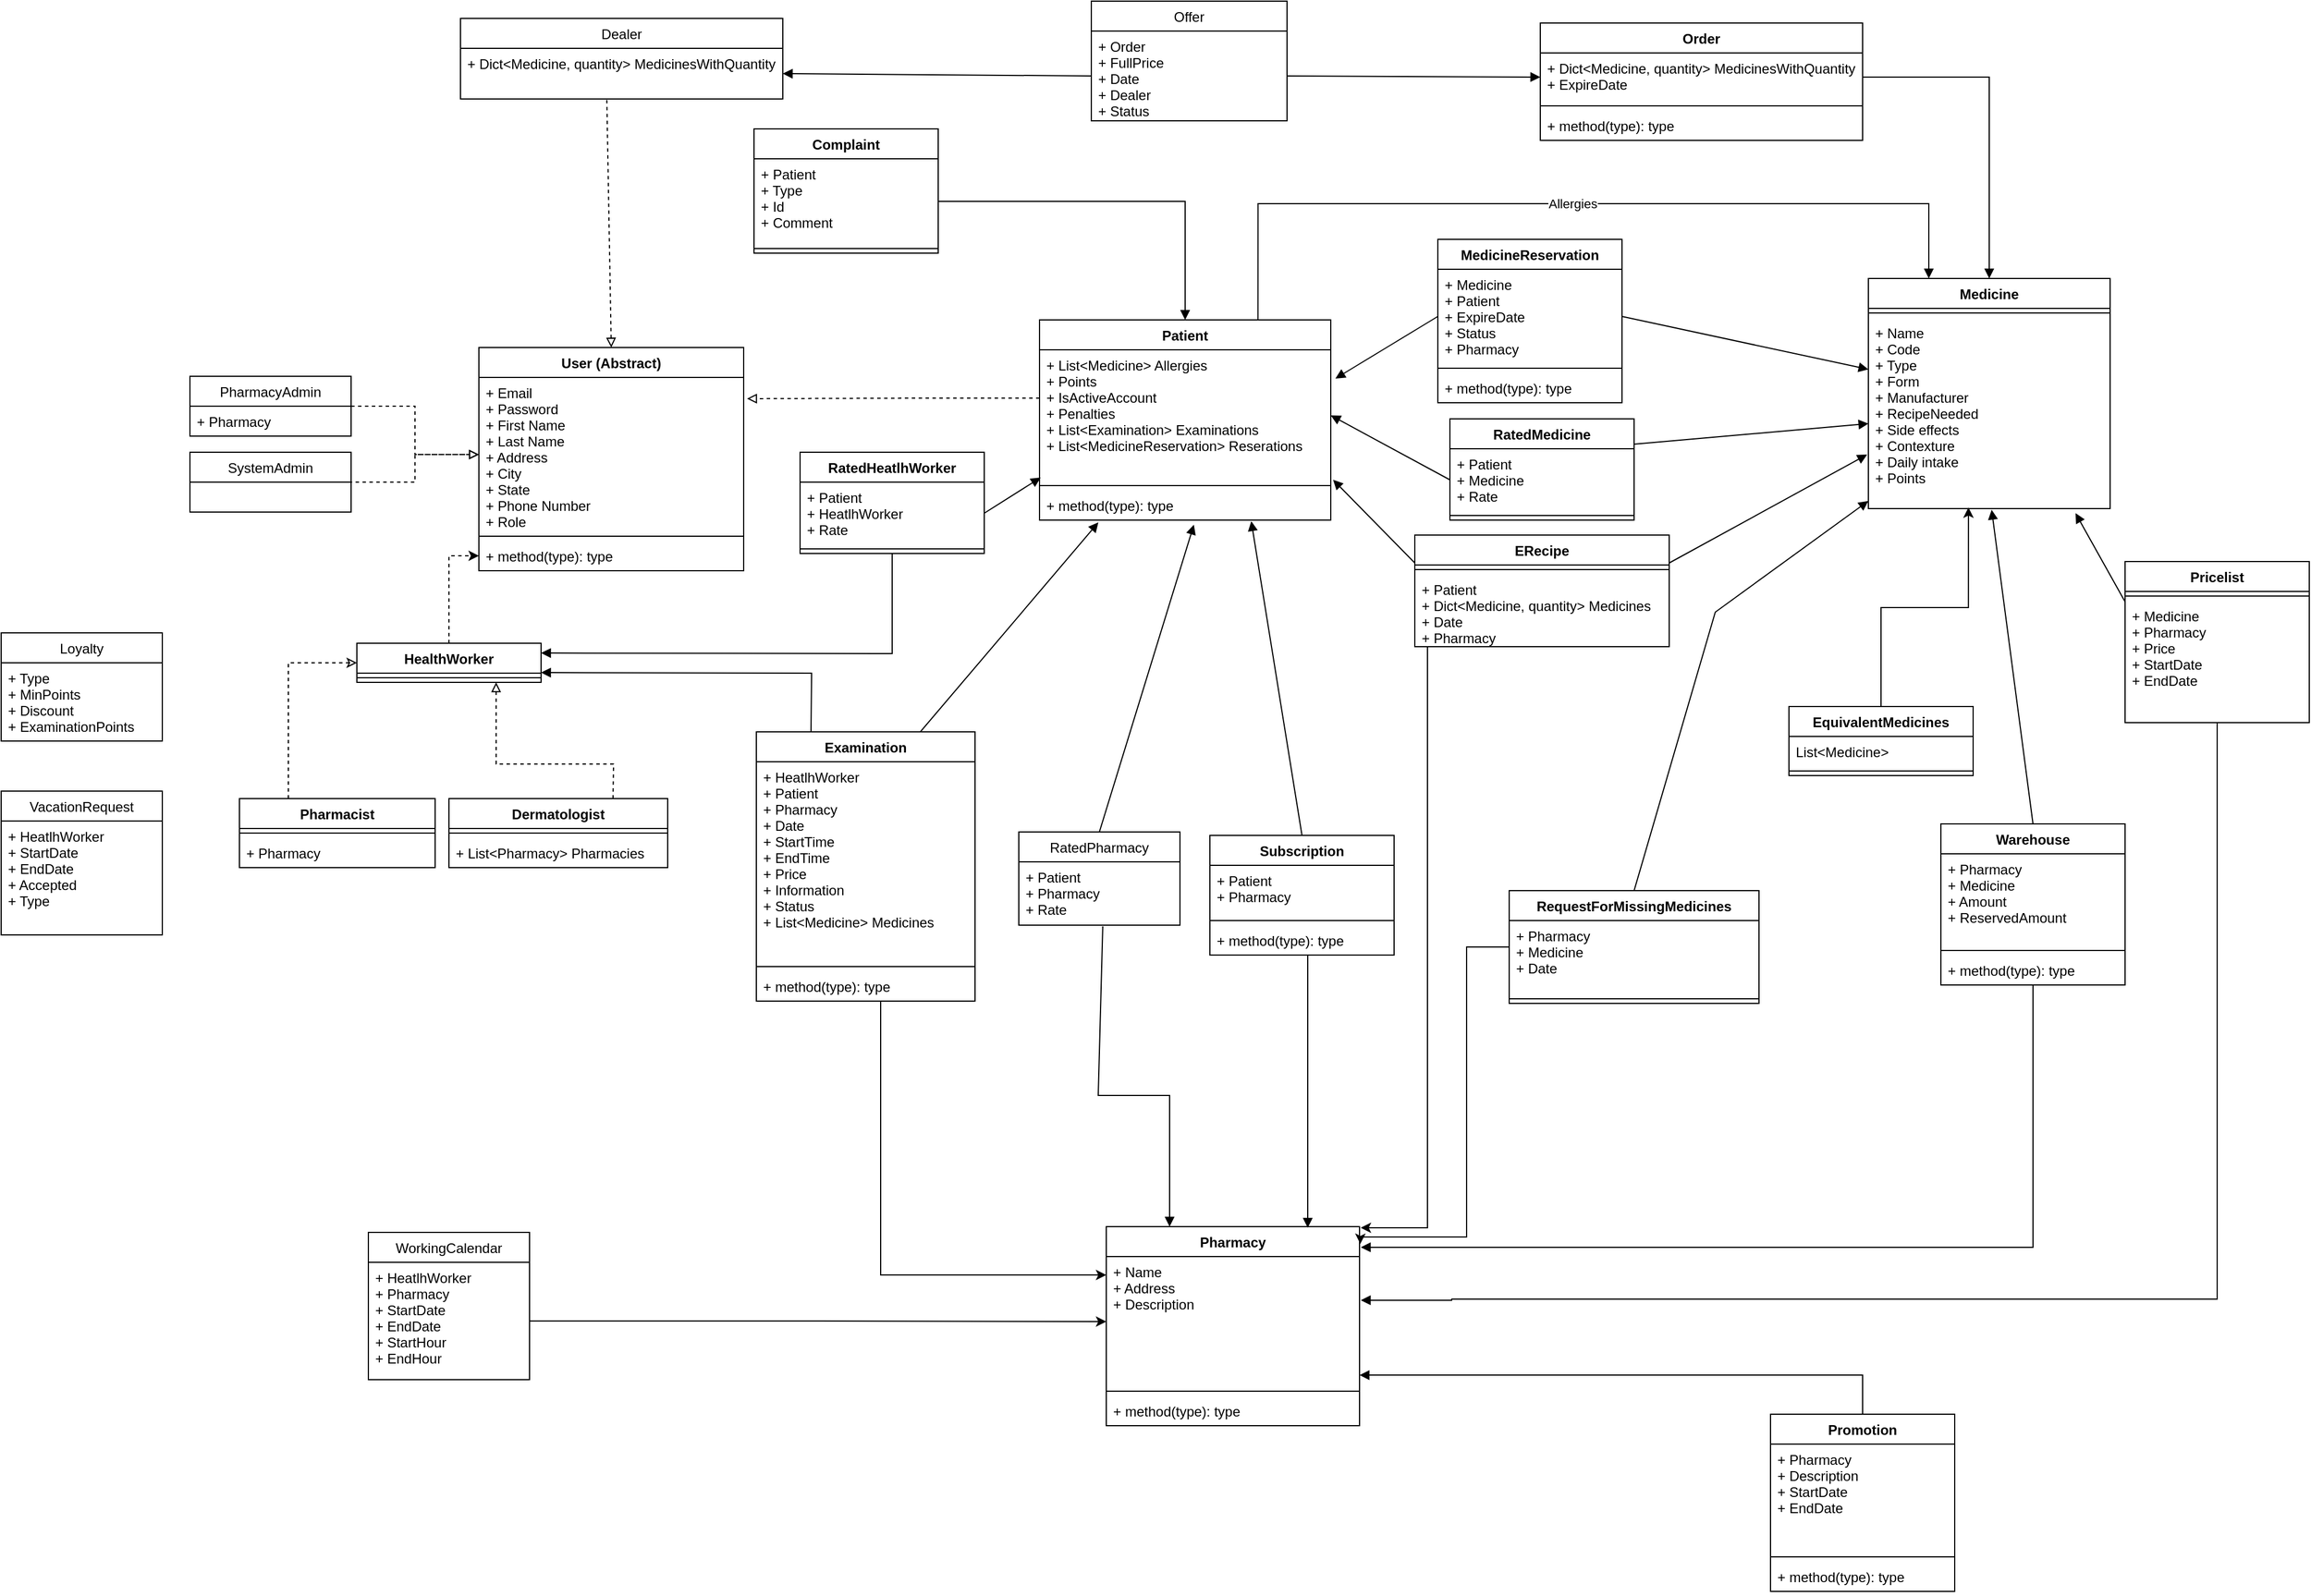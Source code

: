 <mxfile version="14.2.9" type="github">
  <diagram id="256qiCjg2TlJBHhTtkVn" name="Page-1">
    <mxGraphModel dx="1888" dy="580" grid="0" gridSize="10" guides="1" tooltips="1" connect="1" arrows="1" fold="1" page="1" pageScale="1" pageWidth="850" pageHeight="1100" math="0" shadow="0">
      <root>
        <mxCell id="0" />
        <mxCell id="1" parent="0" />
        <mxCell id="HJQ8_1o1QfQpiFoD_9FP-11" style="edgeStyle=none;rounded=0;orthogonalLoop=1;jettySize=auto;html=1;exitX=0.5;exitY=0;exitDx=0;exitDy=0;entryX=0.454;entryY=1;entryDx=0;entryDy=0;entryPerimeter=0;startArrow=block;startFill=0;endArrow=none;endFill=0;dashed=1;" parent="1" source="D6ycMvDS1np2j97w3AtX-1" target="1ZBjC9Iz1RU5-C4Dnf4D-38" edge="1">
          <mxGeometry relative="1" as="geometry" />
        </mxCell>
        <mxCell id="D6ycMvDS1np2j97w3AtX-1" value="User (Abstract)" style="swimlane;fontStyle=1;align=center;verticalAlign=top;childLayout=stackLayout;horizontal=1;startSize=26;horizontalStack=0;resizeParent=1;resizeParentMax=0;resizeLast=0;collapsible=1;marginBottom=0;" parent="1" vertex="1">
          <mxGeometry x="340" y="644" width="230" height="194" as="geometry" />
        </mxCell>
        <mxCell id="D6ycMvDS1np2j97w3AtX-2" value="+ Email&#xa;+ Password&#xa;+ First Name&#xa;+ Last Name&#xa;+ Address&#xa;+ City&#xa;+ State&#xa;+ Phone Number&#xa;+ Role" style="text;strokeColor=none;fillColor=none;align=left;verticalAlign=top;spacingLeft=4;spacingRight=4;overflow=hidden;rotatable=0;points=[[0,0.5],[1,0.5]];portConstraint=eastwest;" parent="D6ycMvDS1np2j97w3AtX-1" vertex="1">
          <mxGeometry y="26" width="230" height="134" as="geometry" />
        </mxCell>
        <mxCell id="D6ycMvDS1np2j97w3AtX-3" value="" style="line;strokeWidth=1;fillColor=none;align=left;verticalAlign=middle;spacingTop=-1;spacingLeft=3;spacingRight=3;rotatable=0;labelPosition=right;points=[];portConstraint=eastwest;" parent="D6ycMvDS1np2j97w3AtX-1" vertex="1">
          <mxGeometry y="160" width="230" height="8" as="geometry" />
        </mxCell>
        <mxCell id="D6ycMvDS1np2j97w3AtX-4" value="+ method(type): type" style="text;strokeColor=none;fillColor=none;align=left;verticalAlign=top;spacingLeft=4;spacingRight=4;overflow=hidden;rotatable=0;points=[[0,0.5],[1,0.5]];portConstraint=eastwest;" parent="D6ycMvDS1np2j97w3AtX-1" vertex="1">
          <mxGeometry y="168" width="230" height="26" as="geometry" />
        </mxCell>
        <mxCell id="HJQ8_1o1QfQpiFoD_9FP-13" style="edgeStyle=none;rounded=0;orthogonalLoop=1;jettySize=auto;html=1;exitX=0.5;exitY=0;exitDx=0;exitDy=0;startArrow=block;startFill=1;endArrow=none;endFill=0;entryX=1;entryY=0.5;entryDx=0;entryDy=0;" parent="1" source="D6ycMvDS1np2j97w3AtX-6" target="1ZBjC9Iz1RU5-C4Dnf4D-33" edge="1">
          <mxGeometry relative="1" as="geometry">
            <Array as="points">
              <mxPoint x="1652" y="409" />
            </Array>
          </mxGeometry>
        </mxCell>
        <mxCell id="D6ycMvDS1np2j97w3AtX-6" value="Medicine" style="swimlane;fontStyle=1;align=center;verticalAlign=top;childLayout=stackLayout;horizontal=1;startSize=26;horizontalStack=0;resizeParent=1;resizeParentMax=0;resizeLast=0;collapsible=1;marginBottom=0;" parent="1" vertex="1">
          <mxGeometry x="1547" y="584" width="210" height="200" as="geometry" />
        </mxCell>
        <mxCell id="D6ycMvDS1np2j97w3AtX-8" value="" style="line;strokeWidth=1;fillColor=none;align=left;verticalAlign=middle;spacingTop=-1;spacingLeft=3;spacingRight=3;rotatable=0;labelPosition=right;points=[];portConstraint=eastwest;" parent="D6ycMvDS1np2j97w3AtX-6" vertex="1">
          <mxGeometry y="26" width="210" height="8" as="geometry" />
        </mxCell>
        <mxCell id="D6ycMvDS1np2j97w3AtX-7" value="+ Name&#xa;+ Code&#xa;+ Type&#xa;+ Form&#xa;+ Manufacturer&#xa;+ RecipeNeeded&#xa;+ Side effects&#xa;+ Contexture&#xa;+ Daily intake&#xa;+ Points" style="text;strokeColor=none;fillColor=none;align=left;verticalAlign=top;spacingLeft=4;spacingRight=4;overflow=hidden;rotatable=0;points=[[0,0.5],[1,0.5]];portConstraint=eastwest;" parent="D6ycMvDS1np2j97w3AtX-6" vertex="1">
          <mxGeometry y="34" width="210" height="166" as="geometry" />
        </mxCell>
        <mxCell id="HJQ8_1o1QfQpiFoD_9FP-19" style="rounded=0;orthogonalLoop=1;jettySize=auto;html=1;exitX=0.25;exitY=0;exitDx=0;exitDy=0;entryX=0.521;entryY=1.018;entryDx=0;entryDy=0;entryPerimeter=0;startArrow=block;startFill=1;endArrow=none;endFill=0;" parent="1" source="D6ycMvDS1np2j97w3AtX-11" target="1ZBjC9Iz1RU5-C4Dnf4D-54" edge="1">
          <mxGeometry relative="1" as="geometry">
            <Array as="points">
              <mxPoint x="940" y="1294" />
              <mxPoint x="878" y="1294" />
            </Array>
            <mxPoint x="878.02" y="1177.016" as="targetPoint" />
          </mxGeometry>
        </mxCell>
        <mxCell id="D6ycMvDS1np2j97w3AtX-11" value="Pharmacy" style="swimlane;fontStyle=1;align=center;verticalAlign=top;childLayout=stackLayout;horizontal=1;startSize=26;horizontalStack=0;resizeParent=1;resizeParentMax=0;resizeLast=0;collapsible=1;marginBottom=0;" parent="1" vertex="1">
          <mxGeometry x="885" y="1408" width="220" height="173" as="geometry" />
        </mxCell>
        <mxCell id="D6ycMvDS1np2j97w3AtX-12" value="+ Name&#xa;+ Address&#xa;+ Description" style="text;strokeColor=none;fillColor=none;align=left;verticalAlign=top;spacingLeft=4;spacingRight=4;overflow=hidden;rotatable=0;points=[[0,0.5],[1,0.5]];portConstraint=eastwest;" parent="D6ycMvDS1np2j97w3AtX-11" vertex="1">
          <mxGeometry y="26" width="220" height="113" as="geometry" />
        </mxCell>
        <mxCell id="D6ycMvDS1np2j97w3AtX-13" value="" style="line;strokeWidth=1;fillColor=none;align=left;verticalAlign=middle;spacingTop=-1;spacingLeft=3;spacingRight=3;rotatable=0;labelPosition=right;points=[];portConstraint=eastwest;" parent="D6ycMvDS1np2j97w3AtX-11" vertex="1">
          <mxGeometry y="139" width="220" height="8" as="geometry" />
        </mxCell>
        <mxCell id="D6ycMvDS1np2j97w3AtX-14" value="+ method(type): type" style="text;strokeColor=none;fillColor=none;align=left;verticalAlign=top;spacingLeft=4;spacingRight=4;overflow=hidden;rotatable=0;points=[[0,0.5],[1,0.5]];portConstraint=eastwest;" parent="D6ycMvDS1np2j97w3AtX-11" vertex="1">
          <mxGeometry y="147" width="220" height="26" as="geometry" />
        </mxCell>
        <mxCell id="HJQ8_1o1QfQpiFoD_9FP-15" style="edgeStyle=none;rounded=0;orthogonalLoop=1;jettySize=auto;html=1;exitX=0.75;exitY=0;exitDx=0;exitDy=0;entryX=0.756;entryY=1;entryDx=0;entryDy=0;startArrow=none;startFill=0;endArrow=block;endFill=0;dashed=1;entryPerimeter=0;" parent="1" source="D6ycMvDS1np2j97w3AtX-16" target="aDKio9FFKHfehf7-CqXb-5" edge="1">
          <mxGeometry relative="1" as="geometry">
            <Array as="points">
              <mxPoint x="457" y="1006" />
              <mxPoint x="355" y="1006" />
            </Array>
          </mxGeometry>
        </mxCell>
        <mxCell id="D6ycMvDS1np2j97w3AtX-16" value="Dermatologist" style="swimlane;fontStyle=1;align=center;verticalAlign=top;childLayout=stackLayout;horizontal=1;startSize=26;horizontalStack=0;resizeParent=1;resizeParentMax=0;resizeLast=0;collapsible=1;marginBottom=0;" parent="1" vertex="1">
          <mxGeometry x="314" y="1036" width="190" height="60" as="geometry" />
        </mxCell>
        <mxCell id="D6ycMvDS1np2j97w3AtX-18" value="" style="line;strokeWidth=1;fillColor=none;align=left;verticalAlign=middle;spacingTop=-1;spacingLeft=3;spacingRight=3;rotatable=0;labelPosition=right;points=[];portConstraint=eastwest;" parent="D6ycMvDS1np2j97w3AtX-16" vertex="1">
          <mxGeometry y="26" width="190" height="8" as="geometry" />
        </mxCell>
        <mxCell id="D6ycMvDS1np2j97w3AtX-19" value="+ List&lt;Pharmacy&gt; Pharmacies" style="text;strokeColor=none;fillColor=none;align=left;verticalAlign=top;spacingLeft=4;spacingRight=4;overflow=hidden;rotatable=0;points=[[0,0.5],[1,0.5]];portConstraint=eastwest;" parent="D6ycMvDS1np2j97w3AtX-16" vertex="1">
          <mxGeometry y="34" width="190" height="26" as="geometry" />
        </mxCell>
        <mxCell id="D6ycMvDS1np2j97w3AtX-45" style="edgeStyle=orthogonalEdgeStyle;rounded=0;orthogonalLoop=1;jettySize=auto;html=1;dashed=1;endArrow=classic;endFill=0;exitX=0.25;exitY=0;exitDx=0;exitDy=0;entryX=0;entryY=0.5;entryDx=0;entryDy=0;" parent="1" source="D6ycMvDS1np2j97w3AtX-22" target="aDKio9FFKHfehf7-CqXb-3" edge="1">
          <mxGeometry relative="1" as="geometry">
            <mxPoint x="550" y="860" as="targetPoint" />
            <Array as="points">
              <mxPoint x="175" y="918" />
            </Array>
          </mxGeometry>
        </mxCell>
        <mxCell id="D6ycMvDS1np2j97w3AtX-22" value="Pharmacist" style="swimlane;fontStyle=1;align=center;verticalAlign=top;childLayout=stackLayout;horizontal=1;startSize=26;horizontalStack=0;resizeParent=1;resizeParentMax=0;resizeLast=0;collapsible=1;marginBottom=0;" parent="1" vertex="1">
          <mxGeometry x="132" y="1036" width="170" height="60" as="geometry" />
        </mxCell>
        <mxCell id="D6ycMvDS1np2j97w3AtX-24" value="" style="line;strokeWidth=1;fillColor=none;align=left;verticalAlign=middle;spacingTop=-1;spacingLeft=3;spacingRight=3;rotatable=0;labelPosition=right;points=[];portConstraint=eastwest;" parent="D6ycMvDS1np2j97w3AtX-22" vertex="1">
          <mxGeometry y="26" width="170" height="8" as="geometry" />
        </mxCell>
        <mxCell id="D6ycMvDS1np2j97w3AtX-25" value="+ Pharmacy" style="text;strokeColor=none;fillColor=none;align=left;verticalAlign=top;spacingLeft=4;spacingRight=4;overflow=hidden;rotatable=0;points=[[0,0.5],[1,0.5]];portConstraint=eastwest;" parent="D6ycMvDS1np2j97w3AtX-22" vertex="1">
          <mxGeometry y="34" width="170" height="26" as="geometry" />
        </mxCell>
        <mxCell id="HJQ8_1o1QfQpiFoD_9FP-18" style="edgeStyle=none;rounded=0;orthogonalLoop=1;jettySize=auto;html=1;exitX=0.25;exitY=0;exitDx=0;exitDy=0;entryX=1;entryY=0.75;entryDx=0;entryDy=0;startArrow=none;startFill=0;endArrow=block;endFill=1;jumpStyle=arc;" parent="1" source="D6ycMvDS1np2j97w3AtX-28" target="aDKio9FFKHfehf7-CqXb-3" edge="1">
          <mxGeometry relative="1" as="geometry">
            <Array as="points">
              <mxPoint x="629" y="927" />
            </Array>
          </mxGeometry>
        </mxCell>
        <mxCell id="HJQ8_1o1QfQpiFoD_9FP-38" style="edgeStyle=none;rounded=0;orthogonalLoop=1;jettySize=auto;html=1;exitX=0.75;exitY=0;exitDx=0;exitDy=0;entryX=0.202;entryY=1.077;entryDx=0;entryDy=0;entryPerimeter=0;startArrow=none;startFill=0;endArrow=block;endFill=1;" parent="1" source="D6ycMvDS1np2j97w3AtX-28" target="D6ycMvDS1np2j97w3AtX-38" edge="1">
          <mxGeometry relative="1" as="geometry" />
        </mxCell>
        <mxCell id="D6ycMvDS1np2j97w3AtX-28" value="Examination" style="swimlane;fontStyle=1;align=center;verticalAlign=top;childLayout=stackLayout;horizontal=1;startSize=26;horizontalStack=0;resizeParent=1;resizeParentMax=0;resizeLast=0;collapsible=1;marginBottom=0;" parent="1" vertex="1">
          <mxGeometry x="581" y="978" width="190" height="234" as="geometry" />
        </mxCell>
        <mxCell id="D6ycMvDS1np2j97w3AtX-29" value="+ HeatlhWorker&#xa;+ Patient&#xa;+ Pharmacy&#xa;+ Date&#xa;+ StartTime&#xa;+ EndTime &#xa;+ Price&#xa;+ Information&#xa;+ Status&#xa;+ List&lt;Medicine&gt; Medicines" style="text;strokeColor=none;fillColor=none;align=left;verticalAlign=top;spacingLeft=4;spacingRight=4;overflow=hidden;rotatable=0;points=[[0,0.5],[1,0.5]];portConstraint=eastwest;" parent="D6ycMvDS1np2j97w3AtX-28" vertex="1">
          <mxGeometry y="26" width="190" height="174" as="geometry" />
        </mxCell>
        <mxCell id="D6ycMvDS1np2j97w3AtX-30" value="" style="line;strokeWidth=1;fillColor=none;align=left;verticalAlign=middle;spacingTop=-1;spacingLeft=3;spacingRight=3;rotatable=0;labelPosition=right;points=[];portConstraint=eastwest;" parent="D6ycMvDS1np2j97w3AtX-28" vertex="1">
          <mxGeometry y="200" width="190" height="8" as="geometry" />
        </mxCell>
        <mxCell id="D6ycMvDS1np2j97w3AtX-31" value="+ method(type): type" style="text;strokeColor=none;fillColor=none;align=left;verticalAlign=top;spacingLeft=4;spacingRight=4;overflow=hidden;rotatable=0;points=[[0,0.5],[1,0.5]];portConstraint=eastwest;" parent="D6ycMvDS1np2j97w3AtX-28" vertex="1">
          <mxGeometry y="208" width="190" height="26" as="geometry" />
        </mxCell>
        <mxCell id="D6ycMvDS1np2j97w3AtX-39" style="edgeStyle=orthogonalEdgeStyle;rounded=0;orthogonalLoop=1;jettySize=auto;html=1;entryX=1.013;entryY=0.138;entryDx=0;entryDy=0;entryPerimeter=0;dashed=1;endArrow=block;endFill=0;" parent="1" source="D6ycMvDS1np2j97w3AtX-35" target="D6ycMvDS1np2j97w3AtX-2" edge="1">
          <mxGeometry relative="1" as="geometry">
            <Array as="points">
              <mxPoint x="726" y="688" />
              <mxPoint x="726" y="688" />
            </Array>
          </mxGeometry>
        </mxCell>
        <mxCell id="HJQ8_1o1QfQpiFoD_9FP-20" value="Allergies" style="edgeStyle=orthogonalEdgeStyle;rounded=0;orthogonalLoop=1;jettySize=auto;html=1;exitX=0.75;exitY=0;exitDx=0;exitDy=0;entryX=0.25;entryY=0;entryDx=0;entryDy=0;startArrow=none;startFill=0;endArrow=block;endFill=1;" parent="1" source="D6ycMvDS1np2j97w3AtX-35" target="D6ycMvDS1np2j97w3AtX-6" edge="1">
          <mxGeometry relative="1" as="geometry">
            <Array as="points">
              <mxPoint x="1017" y="519" />
              <mxPoint x="1600" y="519" />
            </Array>
          </mxGeometry>
        </mxCell>
        <mxCell id="D6ycMvDS1np2j97w3AtX-35" value="Patient" style="swimlane;fontStyle=1;align=center;verticalAlign=top;childLayout=stackLayout;horizontal=1;startSize=26;horizontalStack=0;resizeParent=1;resizeParentMax=0;resizeLast=0;collapsible=1;marginBottom=0;" parent="1" vertex="1">
          <mxGeometry x="827" y="620" width="253" height="174" as="geometry" />
        </mxCell>
        <mxCell id="D6ycMvDS1np2j97w3AtX-36" value="+ List&lt;Medicine&gt; Allergies&#xa;+ Points&#xa;+ IsActiveAccount&#xa;+ Penalties&#xa;+ List&lt;Examination&gt; Examinations&#xa;+ List&lt;MedicineReservation&gt; Reserations" style="text;strokeColor=none;fillColor=none;align=left;verticalAlign=top;spacingLeft=4;spacingRight=4;overflow=hidden;rotatable=0;points=[[0,0.5],[1,0.5]];portConstraint=eastwest;" parent="D6ycMvDS1np2j97w3AtX-35" vertex="1">
          <mxGeometry y="26" width="253" height="114" as="geometry" />
        </mxCell>
        <mxCell id="D6ycMvDS1np2j97w3AtX-37" value="" style="line;strokeWidth=1;fillColor=none;align=left;verticalAlign=middle;spacingTop=-1;spacingLeft=3;spacingRight=3;rotatable=0;labelPosition=right;points=[];portConstraint=eastwest;" parent="D6ycMvDS1np2j97w3AtX-35" vertex="1">
          <mxGeometry y="140" width="253" height="8" as="geometry" />
        </mxCell>
        <mxCell id="D6ycMvDS1np2j97w3AtX-38" value="+ method(type): type" style="text;strokeColor=none;fillColor=none;align=left;verticalAlign=top;spacingLeft=4;spacingRight=4;overflow=hidden;rotatable=0;points=[[0,0.5],[1,0.5]];portConstraint=eastwest;" parent="D6ycMvDS1np2j97w3AtX-35" vertex="1">
          <mxGeometry y="148" width="253" height="26" as="geometry" />
        </mxCell>
        <mxCell id="HJQ8_1o1QfQpiFoD_9FP-41" style="edgeStyle=none;rounded=0;orthogonalLoop=1;jettySize=auto;html=1;exitX=0.5;exitY=0;exitDx=0;exitDy=0;entryX=0.51;entryY=1.006;entryDx=0;entryDy=0;entryPerimeter=0;startArrow=none;startFill=0;endArrow=block;endFill=1;" parent="1" source="D6ycMvDS1np2j97w3AtX-51" target="D6ycMvDS1np2j97w3AtX-7" edge="1">
          <mxGeometry relative="1" as="geometry" />
        </mxCell>
        <mxCell id="HJQ8_1o1QfQpiFoD_9FP-44" style="edgeStyle=none;rounded=0;orthogonalLoop=1;jettySize=auto;html=1;exitX=0.5;exitY=1;exitDx=0;exitDy=0;entryX=1.005;entryY=0.104;entryDx=0;entryDy=0;entryPerimeter=0;startArrow=none;startFill=0;endArrow=block;endFill=1;" parent="1" source="D6ycMvDS1np2j97w3AtX-51" target="D6ycMvDS1np2j97w3AtX-11" edge="1">
          <mxGeometry relative="1" as="geometry">
            <Array as="points">
              <mxPoint x="1690" y="1426" />
            </Array>
          </mxGeometry>
        </mxCell>
        <mxCell id="D6ycMvDS1np2j97w3AtX-51" value="Warehouse" style="swimlane;fontStyle=1;align=center;verticalAlign=top;childLayout=stackLayout;horizontal=1;startSize=26;horizontalStack=0;resizeParent=1;resizeParentMax=0;resizeLast=0;collapsible=1;marginBottom=0;" parent="1" vertex="1">
          <mxGeometry x="1610" y="1058" width="160" height="140" as="geometry">
            <mxRectangle x="1610" y="1058" width="91" height="26" as="alternateBounds" />
          </mxGeometry>
        </mxCell>
        <mxCell id="D6ycMvDS1np2j97w3AtX-52" value="+ Pharmacy&#xa;+ Medicine&#xa;+ Amount&#xa;+ ReservedAmount" style="text;strokeColor=none;fillColor=none;align=left;verticalAlign=top;spacingLeft=4;spacingRight=4;overflow=hidden;rotatable=0;points=[[0,0.5],[1,0.5]];portConstraint=eastwest;" parent="D6ycMvDS1np2j97w3AtX-51" vertex="1">
          <mxGeometry y="26" width="160" height="80" as="geometry" />
        </mxCell>
        <mxCell id="D6ycMvDS1np2j97w3AtX-53" value="" style="line;strokeWidth=1;fillColor=none;align=left;verticalAlign=middle;spacingTop=-1;spacingLeft=3;spacingRight=3;rotatable=0;labelPosition=right;points=[];portConstraint=eastwest;" parent="D6ycMvDS1np2j97w3AtX-51" vertex="1">
          <mxGeometry y="106" width="160" height="8" as="geometry" />
        </mxCell>
        <mxCell id="D6ycMvDS1np2j97w3AtX-54" value="+ method(type): type" style="text;strokeColor=none;fillColor=none;align=left;verticalAlign=top;spacingLeft=4;spacingRight=4;overflow=hidden;rotatable=0;points=[[0,0.5],[1,0.5]];portConstraint=eastwest;" parent="D6ycMvDS1np2j97w3AtX-51" vertex="1">
          <mxGeometry y="114" width="160" height="26" as="geometry" />
        </mxCell>
        <mxCell id="HJQ8_1o1QfQpiFoD_9FP-32" style="edgeStyle=none;rounded=0;orthogonalLoop=1;jettySize=auto;html=1;exitX=0;exitY=0.25;exitDx=0;exitDy=0;entryX=1.008;entryY=0.991;entryDx=0;entryDy=0;entryPerimeter=0;startArrow=none;startFill=0;endArrow=block;endFill=1;" parent="1" source="1ZBjC9Iz1RU5-C4Dnf4D-5" target="D6ycMvDS1np2j97w3AtX-36" edge="1">
          <mxGeometry relative="1" as="geometry" />
        </mxCell>
        <mxCell id="HJQ8_1o1QfQpiFoD_9FP-33" style="edgeStyle=none;rounded=0;orthogonalLoop=1;jettySize=auto;html=1;exitX=1;exitY=0.25;exitDx=0;exitDy=0;entryX=-0.005;entryY=0.717;entryDx=0;entryDy=0;entryPerimeter=0;startArrow=none;startFill=0;endArrow=block;endFill=1;" parent="1" source="1ZBjC9Iz1RU5-C4Dnf4D-5" target="D6ycMvDS1np2j97w3AtX-7" edge="1">
          <mxGeometry relative="1" as="geometry" />
        </mxCell>
        <mxCell id="NUwl00lxVP5uJ77d4sSN-1" style="edgeStyle=orthogonalEdgeStyle;rounded=0;orthogonalLoop=1;jettySize=auto;html=1;" edge="1" parent="1" source="1ZBjC9Iz1RU5-C4Dnf4D-5">
          <mxGeometry relative="1" as="geometry">
            <mxPoint x="1106" y="1409" as="targetPoint" />
            <Array as="points">
              <mxPoint x="1164" y="1409" />
            </Array>
          </mxGeometry>
        </mxCell>
        <mxCell id="1ZBjC9Iz1RU5-C4Dnf4D-5" value="ERecipe" style="swimlane;fontStyle=1;align=center;verticalAlign=top;childLayout=stackLayout;horizontal=1;startSize=26;horizontalStack=0;resizeParent=1;resizeParentMax=0;resizeLast=0;collapsible=1;marginBottom=0;" parent="1" vertex="1">
          <mxGeometry x="1153" y="807" width="221" height="97" as="geometry" />
        </mxCell>
        <mxCell id="1ZBjC9Iz1RU5-C4Dnf4D-7" value="" style="line;strokeWidth=1;fillColor=none;align=left;verticalAlign=middle;spacingTop=-1;spacingLeft=3;spacingRight=3;rotatable=0;labelPosition=right;points=[];portConstraint=eastwest;" parent="1ZBjC9Iz1RU5-C4Dnf4D-5" vertex="1">
          <mxGeometry y="26" width="221" height="8" as="geometry" />
        </mxCell>
        <mxCell id="1ZBjC9Iz1RU5-C4Dnf4D-6" value="+ Patient&#xa;+ Dict&lt;Medicine, quantity&gt; Medicines&#xa;+ Date&#xa;+ Pharmacy" style="text;strokeColor=none;fillColor=none;align=left;verticalAlign=top;spacingLeft=4;spacingRight=4;overflow=hidden;rotatable=0;points=[[0,0.5],[1,0.5]];portConstraint=eastwest;" parent="1ZBjC9Iz1RU5-C4Dnf4D-5" vertex="1">
          <mxGeometry y="34" width="221" height="63" as="geometry" />
        </mxCell>
        <mxCell id="1ZBjC9Iz1RU5-C4Dnf4D-14" value="MedicineReservation&#xa;" style="swimlane;fontStyle=1;align=center;verticalAlign=top;childLayout=stackLayout;horizontal=1;startSize=26;horizontalStack=0;resizeParent=1;resizeParentMax=0;resizeLast=0;collapsible=1;marginBottom=0;" parent="1" vertex="1">
          <mxGeometry x="1173" y="550" width="160" height="142" as="geometry">
            <mxRectangle x="580" y="76" width="160" height="26" as="alternateBounds" />
          </mxGeometry>
        </mxCell>
        <mxCell id="1ZBjC9Iz1RU5-C4Dnf4D-15" value="+ Medicine&#xa;+ Patient&#xa;+ ExpireDate&#xa;+ Status&#xa;+ Pharmacy" style="text;strokeColor=none;fillColor=none;align=left;verticalAlign=top;spacingLeft=4;spacingRight=4;overflow=hidden;rotatable=0;points=[[0,0.5],[1,0.5]];portConstraint=eastwest;" parent="1ZBjC9Iz1RU5-C4Dnf4D-14" vertex="1">
          <mxGeometry y="26" width="160" height="82" as="geometry" />
        </mxCell>
        <mxCell id="1ZBjC9Iz1RU5-C4Dnf4D-16" value="" style="line;strokeWidth=1;fillColor=none;align=left;verticalAlign=middle;spacingTop=-1;spacingLeft=3;spacingRight=3;rotatable=0;labelPosition=right;points=[];portConstraint=eastwest;" parent="1ZBjC9Iz1RU5-C4Dnf4D-14" vertex="1">
          <mxGeometry y="108" width="160" height="8" as="geometry" />
        </mxCell>
        <mxCell id="1ZBjC9Iz1RU5-C4Dnf4D-17" value="+ method(type): type" style="text;strokeColor=none;fillColor=none;align=left;verticalAlign=top;spacingLeft=4;spacingRight=4;overflow=hidden;rotatable=0;points=[[0,0.5],[1,0.5]];portConstraint=eastwest;" parent="1ZBjC9Iz1RU5-C4Dnf4D-14" vertex="1">
          <mxGeometry y="116" width="160" height="26" as="geometry" />
        </mxCell>
        <mxCell id="HJQ8_1o1QfQpiFoD_9FP-43" style="edgeStyle=none;rounded=0;orthogonalLoop=1;jettySize=auto;html=1;exitX=0.5;exitY=0;exitDx=0;exitDy=0;entryX=1;entryY=0.912;entryDx=0;entryDy=0;entryPerimeter=0;startArrow=none;startFill=0;endArrow=block;endFill=1;" parent="1" source="1ZBjC9Iz1RU5-C4Dnf4D-21" target="D6ycMvDS1np2j97w3AtX-12" edge="1">
          <mxGeometry relative="1" as="geometry">
            <Array as="points">
              <mxPoint x="1542" y="1537" />
            </Array>
          </mxGeometry>
        </mxCell>
        <mxCell id="1ZBjC9Iz1RU5-C4Dnf4D-21" value="Promotion" style="swimlane;fontStyle=1;align=center;verticalAlign=top;childLayout=stackLayout;horizontal=1;startSize=26;horizontalStack=0;resizeParent=1;resizeParentMax=0;resizeLast=0;collapsible=1;marginBottom=0;" parent="1" vertex="1">
          <mxGeometry x="1462" y="1571" width="160" height="154" as="geometry" />
        </mxCell>
        <mxCell id="1ZBjC9Iz1RU5-C4Dnf4D-22" value="+ Pharmacy&#xa;+ Description&#xa;+ StartDate&#xa;+ EndDate" style="text;strokeColor=none;fillColor=none;align=left;verticalAlign=top;spacingLeft=4;spacingRight=4;overflow=hidden;rotatable=0;points=[[0,0.5],[1,0.5]];portConstraint=eastwest;" parent="1ZBjC9Iz1RU5-C4Dnf4D-21" vertex="1">
          <mxGeometry y="26" width="160" height="94" as="geometry" />
        </mxCell>
        <mxCell id="1ZBjC9Iz1RU5-C4Dnf4D-23" value="" style="line;strokeWidth=1;fillColor=none;align=left;verticalAlign=middle;spacingTop=-1;spacingLeft=3;spacingRight=3;rotatable=0;labelPosition=right;points=[];portConstraint=eastwest;" parent="1ZBjC9Iz1RU5-C4Dnf4D-21" vertex="1">
          <mxGeometry y="120" width="160" height="8" as="geometry" />
        </mxCell>
        <mxCell id="1ZBjC9Iz1RU5-C4Dnf4D-24" value="+ method(type): type" style="text;strokeColor=none;fillColor=none;align=left;verticalAlign=top;spacingLeft=4;spacingRight=4;overflow=hidden;rotatable=0;points=[[0,0.5],[1,0.5]];portConstraint=eastwest;" parent="1ZBjC9Iz1RU5-C4Dnf4D-21" vertex="1">
          <mxGeometry y="128" width="160" height="26" as="geometry" />
        </mxCell>
        <mxCell id="1ZBjC9Iz1RU5-C4Dnf4D-31" style="edgeStyle=orthogonalEdgeStyle;rounded=0;orthogonalLoop=1;jettySize=auto;html=1;endArrow=block;endFill=1;" parent="1" source="1ZBjC9Iz1RU5-C4Dnf4D-26" edge="1">
          <mxGeometry relative="1" as="geometry">
            <Array as="points">
              <mxPoint x="1060" y="1190" />
              <mxPoint x="1060" y="1409" />
            </Array>
            <mxPoint x="1060" y="1409" as="targetPoint" />
          </mxGeometry>
        </mxCell>
        <mxCell id="HJQ8_1o1QfQpiFoD_9FP-36" style="edgeStyle=none;rounded=0;orthogonalLoop=1;jettySize=auto;html=1;exitX=0.5;exitY=0;exitDx=0;exitDy=0;entryX=0.727;entryY=1.038;entryDx=0;entryDy=0;entryPerimeter=0;startArrow=none;startFill=0;endArrow=block;endFill=1;" parent="1" source="1ZBjC9Iz1RU5-C4Dnf4D-26" target="D6ycMvDS1np2j97w3AtX-38" edge="1">
          <mxGeometry relative="1" as="geometry" />
        </mxCell>
        <mxCell id="1ZBjC9Iz1RU5-C4Dnf4D-26" value="Subscription" style="swimlane;fontStyle=1;align=center;verticalAlign=top;childLayout=stackLayout;horizontal=1;startSize=26;horizontalStack=0;resizeParent=1;resizeParentMax=0;resizeLast=0;collapsible=1;marginBottom=0;" parent="1" vertex="1">
          <mxGeometry x="975" y="1068" width="160" height="104" as="geometry" />
        </mxCell>
        <mxCell id="1ZBjC9Iz1RU5-C4Dnf4D-27" value="+ Patient&#xa;+ Pharmacy" style="text;strokeColor=none;fillColor=none;align=left;verticalAlign=top;spacingLeft=4;spacingRight=4;overflow=hidden;rotatable=0;points=[[0,0.5],[1,0.5]];portConstraint=eastwest;" parent="1ZBjC9Iz1RU5-C4Dnf4D-26" vertex="1">
          <mxGeometry y="26" width="160" height="44" as="geometry" />
        </mxCell>
        <mxCell id="1ZBjC9Iz1RU5-C4Dnf4D-28" value="" style="line;strokeWidth=1;fillColor=none;align=left;verticalAlign=middle;spacingTop=-1;spacingLeft=3;spacingRight=3;rotatable=0;labelPosition=right;points=[];portConstraint=eastwest;" parent="1ZBjC9Iz1RU5-C4Dnf4D-26" vertex="1">
          <mxGeometry y="70" width="160" height="8" as="geometry" />
        </mxCell>
        <mxCell id="1ZBjC9Iz1RU5-C4Dnf4D-29" value="+ method(type): type" style="text;strokeColor=none;fillColor=none;align=left;verticalAlign=top;spacingLeft=4;spacingRight=4;overflow=hidden;rotatable=0;points=[[0,0.5],[1,0.5]];portConstraint=eastwest;" parent="1ZBjC9Iz1RU5-C4Dnf4D-26" vertex="1">
          <mxGeometry y="78" width="160" height="26" as="geometry" />
        </mxCell>
        <mxCell id="1ZBjC9Iz1RU5-C4Dnf4D-32" value="Order" style="swimlane;fontStyle=1;align=center;verticalAlign=top;childLayout=stackLayout;horizontal=1;startSize=26;horizontalStack=0;resizeParent=1;resizeParentMax=0;resizeLast=0;collapsible=1;marginBottom=0;" parent="1" vertex="1">
          <mxGeometry x="1262" y="362" width="280" height="102" as="geometry" />
        </mxCell>
        <mxCell id="1ZBjC9Iz1RU5-C4Dnf4D-33" value="+ Dict&lt;Medicine, quantity&gt; MedicinesWithQuantity&#xa;+ ExpireDate" style="text;strokeColor=none;fillColor=none;align=left;verticalAlign=top;spacingLeft=4;spacingRight=4;overflow=hidden;rotatable=0;points=[[0,0.5],[1,0.5]];portConstraint=eastwest;" parent="1ZBjC9Iz1RU5-C4Dnf4D-32" vertex="1">
          <mxGeometry y="26" width="280" height="42" as="geometry" />
        </mxCell>
        <mxCell id="1ZBjC9Iz1RU5-C4Dnf4D-34" value="" style="line;strokeWidth=1;fillColor=none;align=left;verticalAlign=middle;spacingTop=-1;spacingLeft=3;spacingRight=3;rotatable=0;labelPosition=right;points=[];portConstraint=eastwest;" parent="1ZBjC9Iz1RU5-C4Dnf4D-32" vertex="1">
          <mxGeometry y="68" width="280" height="8" as="geometry" />
        </mxCell>
        <mxCell id="1ZBjC9Iz1RU5-C4Dnf4D-35" value="+ method(type): type" style="text;strokeColor=none;fillColor=none;align=left;verticalAlign=top;spacingLeft=4;spacingRight=4;overflow=hidden;rotatable=0;points=[[0,0.5],[1,0.5]];portConstraint=eastwest;" parent="1ZBjC9Iz1RU5-C4Dnf4D-32" vertex="1">
          <mxGeometry y="76" width="280" height="26" as="geometry" />
        </mxCell>
        <mxCell id="1ZBjC9Iz1RU5-C4Dnf4D-37" value="Dealer" style="swimlane;fontStyle=0;childLayout=stackLayout;horizontal=1;startSize=26;fillColor=none;horizontalStack=0;resizeParent=1;resizeParentMax=0;resizeLast=0;collapsible=1;marginBottom=0;" parent="1" vertex="1">
          <mxGeometry x="324" y="358" width="280" height="70" as="geometry" />
        </mxCell>
        <mxCell id="1ZBjC9Iz1RU5-C4Dnf4D-38" value="+ Dict&lt;Medicine, quantity&gt; MedicinesWithQuantity" style="text;strokeColor=none;fillColor=none;align=left;verticalAlign=top;spacingLeft=4;spacingRight=4;overflow=hidden;rotatable=0;points=[[0,0.5],[1,0.5]];portConstraint=eastwest;" parent="1ZBjC9Iz1RU5-C4Dnf4D-37" vertex="1">
          <mxGeometry y="26" width="280" height="44" as="geometry" />
        </mxCell>
        <mxCell id="1ZBjC9Iz1RU5-C4Dnf4D-41" value="Offer" style="swimlane;fontStyle=0;childLayout=stackLayout;horizontal=1;startSize=26;fillColor=none;horizontalStack=0;resizeParent=1;resizeParentMax=0;resizeLast=0;collapsible=1;marginBottom=0;" parent="1" vertex="1">
          <mxGeometry x="872" y="343" width="170" height="104" as="geometry" />
        </mxCell>
        <mxCell id="1ZBjC9Iz1RU5-C4Dnf4D-44" value="+ Order&#xa;+ FullPrice&#xa;+ Date&#xa;+ Dealer&#xa;+ Status" style="text;strokeColor=none;fillColor=none;align=left;verticalAlign=top;spacingLeft=4;spacingRight=4;overflow=hidden;rotatable=0;points=[[0,0.5],[1,0.5]];portConstraint=eastwest;" parent="1ZBjC9Iz1RU5-C4Dnf4D-41" vertex="1">
          <mxGeometry y="26" width="170" height="78" as="geometry" />
        </mxCell>
        <mxCell id="1ZBjC9Iz1RU5-C4Dnf4D-52" style="edgeStyle=orthogonalEdgeStyle;rounded=0;orthogonalLoop=1;jettySize=auto;html=1;endArrow=block;endFill=1;entryX=1.005;entryY=0.336;entryDx=0;entryDy=0;entryPerimeter=0;" parent="1" source="1ZBjC9Iz1RU5-C4Dnf4D-47" target="D6ycMvDS1np2j97w3AtX-12" edge="1">
          <mxGeometry relative="1" as="geometry">
            <mxPoint x="1185" y="1491" as="targetPoint" />
            <Array as="points">
              <mxPoint x="1850" y="1471" />
              <mxPoint x="1185" y="1471" />
              <mxPoint x="1185" y="1472" />
            </Array>
          </mxGeometry>
        </mxCell>
        <mxCell id="HJQ8_1o1QfQpiFoD_9FP-42" style="edgeStyle=none;rounded=0;orthogonalLoop=1;jettySize=auto;html=1;exitX=0;exitY=0.25;exitDx=0;exitDy=0;entryX=0.857;entryY=1.024;entryDx=0;entryDy=0;entryPerimeter=0;startArrow=none;startFill=0;endArrow=block;endFill=1;" parent="1" source="1ZBjC9Iz1RU5-C4Dnf4D-47" target="D6ycMvDS1np2j97w3AtX-7" edge="1">
          <mxGeometry relative="1" as="geometry" />
        </mxCell>
        <mxCell id="1ZBjC9Iz1RU5-C4Dnf4D-47" value="Pricelist" style="swimlane;fontStyle=1;align=center;verticalAlign=top;childLayout=stackLayout;horizontal=1;startSize=26;horizontalStack=0;resizeParent=1;resizeParentMax=0;resizeLast=0;collapsible=1;marginBottom=0;" parent="1" vertex="1">
          <mxGeometry x="1770" y="830" width="160" height="140" as="geometry" />
        </mxCell>
        <mxCell id="1ZBjC9Iz1RU5-C4Dnf4D-49" value="" style="line;strokeWidth=1;fillColor=none;align=left;verticalAlign=middle;spacingTop=-1;spacingLeft=3;spacingRight=3;rotatable=0;labelPosition=right;points=[];portConstraint=eastwest;" parent="1ZBjC9Iz1RU5-C4Dnf4D-47" vertex="1">
          <mxGeometry y="26" width="160" height="8" as="geometry" />
        </mxCell>
        <mxCell id="1ZBjC9Iz1RU5-C4Dnf4D-48" value="+ Medicine&#xa;+ Pharmacy&#xa;+ Price&#xa;+ StartDate&#xa;+ EndDate" style="text;strokeColor=none;fillColor=none;align=left;verticalAlign=top;spacingLeft=4;spacingRight=4;overflow=hidden;rotatable=0;points=[[0,0.5],[1,0.5]];portConstraint=eastwest;" parent="1ZBjC9Iz1RU5-C4Dnf4D-47" vertex="1">
          <mxGeometry y="34" width="160" height="106" as="geometry" />
        </mxCell>
        <mxCell id="HJQ8_1o1QfQpiFoD_9FP-37" style="edgeStyle=none;rounded=0;orthogonalLoop=1;jettySize=auto;html=1;exitX=0.5;exitY=0;exitDx=0;exitDy=0;entryX=0.53;entryY=1.154;entryDx=0;entryDy=0;entryPerimeter=0;startArrow=none;startFill=0;endArrow=block;endFill=1;" parent="1" source="1ZBjC9Iz1RU5-C4Dnf4D-53" target="D6ycMvDS1np2j97w3AtX-38" edge="1">
          <mxGeometry relative="1" as="geometry" />
        </mxCell>
        <mxCell id="1ZBjC9Iz1RU5-C4Dnf4D-53" value="RatedPharmacy" style="swimlane;fontStyle=0;childLayout=stackLayout;horizontal=1;startSize=26;fillColor=none;horizontalStack=0;resizeParent=1;resizeParentMax=0;resizeLast=0;collapsible=1;marginBottom=0;" parent="1" vertex="1">
          <mxGeometry x="809" y="1065" width="140" height="81" as="geometry" />
        </mxCell>
        <mxCell id="1ZBjC9Iz1RU5-C4Dnf4D-54" value="+ Patient&#xa;+ Pharmacy&#xa;+ Rate" style="text;strokeColor=none;fillColor=none;align=left;verticalAlign=top;spacingLeft=4;spacingRight=4;overflow=hidden;rotatable=0;points=[[0,0.5],[1,0.5]];portConstraint=eastwest;" parent="1ZBjC9Iz1RU5-C4Dnf4D-53" vertex="1">
          <mxGeometry y="26" width="140" height="55" as="geometry" />
        </mxCell>
        <mxCell id="1ZBjC9Iz1RU5-C4Dnf4D-60" value="RatedHeatlhWorker" style="swimlane;fontStyle=1;align=center;verticalAlign=top;childLayout=stackLayout;horizontal=1;startSize=26;horizontalStack=0;resizeParent=1;resizeParentMax=0;resizeLast=0;collapsible=1;marginBottom=0;" parent="1" vertex="1">
          <mxGeometry x="619" y="735" width="160" height="88" as="geometry" />
        </mxCell>
        <mxCell id="1ZBjC9Iz1RU5-C4Dnf4D-61" value="+ Patient&#xa;+ HeatlhWorker&#xa;+ Rate" style="text;strokeColor=none;fillColor=none;align=left;verticalAlign=top;spacingLeft=4;spacingRight=4;overflow=hidden;rotatable=0;points=[[0,0.5],[1,0.5]];portConstraint=eastwest;" parent="1ZBjC9Iz1RU5-C4Dnf4D-60" vertex="1">
          <mxGeometry y="26" width="160" height="54" as="geometry" />
        </mxCell>
        <mxCell id="1ZBjC9Iz1RU5-C4Dnf4D-62" value="" style="line;strokeWidth=1;fillColor=none;align=left;verticalAlign=middle;spacingTop=-1;spacingLeft=3;spacingRight=3;rotatable=0;labelPosition=right;points=[];portConstraint=eastwest;" parent="1ZBjC9Iz1RU5-C4Dnf4D-60" vertex="1">
          <mxGeometry y="80" width="160" height="8" as="geometry" />
        </mxCell>
        <mxCell id="HJQ8_1o1QfQpiFoD_9FP-34" style="edgeStyle=none;rounded=0;orthogonalLoop=1;jettySize=auto;html=1;exitX=1;exitY=0.25;exitDx=0;exitDy=0;startArrow=none;startFill=0;endArrow=block;endFill=1;" parent="1" source="1ZBjC9Iz1RU5-C4Dnf4D-69" target="D6ycMvDS1np2j97w3AtX-7" edge="1">
          <mxGeometry relative="1" as="geometry" />
        </mxCell>
        <mxCell id="1ZBjC9Iz1RU5-C4Dnf4D-69" value="RatedMedicine&#xa;" style="swimlane;fontStyle=1;align=center;verticalAlign=top;childLayout=stackLayout;horizontal=1;startSize=26;horizontalStack=0;resizeParent=1;resizeParentMax=0;resizeLast=0;collapsible=1;marginBottom=0;" parent="1" vertex="1">
          <mxGeometry x="1183.5" y="706" width="160" height="88" as="geometry" />
        </mxCell>
        <mxCell id="1ZBjC9Iz1RU5-C4Dnf4D-70" value="+ Patient&#xa;+ Medicine&#xa;+ Rate" style="text;strokeColor=none;fillColor=none;align=left;verticalAlign=top;spacingLeft=4;spacingRight=4;overflow=hidden;rotatable=0;points=[[0,0.5],[1,0.5]];portConstraint=eastwest;" parent="1ZBjC9Iz1RU5-C4Dnf4D-69" vertex="1">
          <mxGeometry y="26" width="160" height="54" as="geometry" />
        </mxCell>
        <mxCell id="1ZBjC9Iz1RU5-C4Dnf4D-71" value="" style="line;strokeWidth=1;fillColor=none;align=left;verticalAlign=middle;spacingTop=-1;spacingLeft=3;spacingRight=3;rotatable=0;labelPosition=right;points=[];portConstraint=eastwest;" parent="1ZBjC9Iz1RU5-C4Dnf4D-69" vertex="1">
          <mxGeometry y="80" width="160" height="8" as="geometry" />
        </mxCell>
        <mxCell id="1ZBjC9Iz1RU5-C4Dnf4D-85" style="edgeStyle=orthogonalEdgeStyle;rounded=0;orthogonalLoop=1;jettySize=auto;html=1;endArrow=block;endFill=1;entryX=0.5;entryY=0;entryDx=0;entryDy=0;exitX=1;exitY=0.5;exitDx=0;exitDy=0;" parent="1" source="1ZBjC9Iz1RU5-C4Dnf4D-81" target="D6ycMvDS1np2j97w3AtX-35" edge="1">
          <mxGeometry relative="1" as="geometry">
            <mxPoint x="870" y="790" as="targetPoint" />
            <Array as="points">
              <mxPoint x="954" y="517" />
            </Array>
          </mxGeometry>
        </mxCell>
        <mxCell id="1ZBjC9Iz1RU5-C4Dnf4D-80" value="Complaint" style="swimlane;fontStyle=1;align=center;verticalAlign=top;childLayout=stackLayout;horizontal=1;startSize=26;horizontalStack=0;resizeParent=1;resizeParentMax=0;resizeLast=0;collapsible=1;marginBottom=0;" parent="1" vertex="1">
          <mxGeometry x="579" y="454" width="160" height="108" as="geometry" />
        </mxCell>
        <mxCell id="1ZBjC9Iz1RU5-C4Dnf4D-81" value="+ Patient&#xa;+ Type&#xa;+ Id&#xa;+ Comment" style="text;strokeColor=none;fillColor=none;align=left;verticalAlign=top;spacingLeft=4;spacingRight=4;overflow=hidden;rotatable=0;points=[[0,0.5],[1,0.5]];portConstraint=eastwest;" parent="1ZBjC9Iz1RU5-C4Dnf4D-80" vertex="1">
          <mxGeometry y="26" width="160" height="74" as="geometry" />
        </mxCell>
        <mxCell id="1ZBjC9Iz1RU5-C4Dnf4D-82" value="" style="line;strokeWidth=1;fillColor=none;align=left;verticalAlign=middle;spacingTop=-1;spacingLeft=3;spacingRight=3;rotatable=0;labelPosition=right;points=[];portConstraint=eastwest;" parent="1ZBjC9Iz1RU5-C4Dnf4D-80" vertex="1">
          <mxGeometry y="100" width="160" height="8" as="geometry" />
        </mxCell>
        <mxCell id="HJQ8_1o1QfQpiFoD_9FP-40" style="edgeStyle=none;rounded=0;orthogonalLoop=1;jettySize=auto;html=1;exitX=0.5;exitY=0;exitDx=0;exitDy=0;startArrow=none;startFill=0;endArrow=block;endFill=1;" parent="1" source="b2IVZBlR5avmHP3FOtEC-1" target="D6ycMvDS1np2j97w3AtX-7" edge="1">
          <mxGeometry relative="1" as="geometry">
            <Array as="points">
              <mxPoint x="1414" y="874" />
            </Array>
          </mxGeometry>
        </mxCell>
        <mxCell id="NUwl00lxVP5uJ77d4sSN-3" style="edgeStyle=orthogonalEdgeStyle;rounded=0;orthogonalLoop=1;jettySize=auto;html=1;entryX=1.003;entryY=0.087;entryDx=0;entryDy=0;entryPerimeter=0;" edge="1" parent="1" source="b2IVZBlR5avmHP3FOtEC-1" target="D6ycMvDS1np2j97w3AtX-11">
          <mxGeometry relative="1" as="geometry">
            <Array as="points">
              <mxPoint x="1198" y="1165" />
              <mxPoint x="1198" y="1417" />
              <mxPoint x="1106" y="1417" />
            </Array>
          </mxGeometry>
        </mxCell>
        <mxCell id="b2IVZBlR5avmHP3FOtEC-1" value="RequestForMissingMedicines" style="swimlane;fontStyle=1;align=center;verticalAlign=top;childLayout=stackLayout;horizontal=1;startSize=26;horizontalStack=0;resizeParent=1;resizeParentMax=0;resizeLast=0;collapsible=1;marginBottom=0;" parent="1" vertex="1">
          <mxGeometry x="1235" y="1116" width="217" height="98" as="geometry" />
        </mxCell>
        <mxCell id="b2IVZBlR5avmHP3FOtEC-2" value="+ Pharmacy&#xa;+ Medicine&#xa;+ Date" style="text;strokeColor=none;fillColor=none;align=left;verticalAlign=top;spacingLeft=4;spacingRight=4;overflow=hidden;rotatable=0;points=[[0,0.5],[1,0.5]];portConstraint=eastwest;" parent="b2IVZBlR5avmHP3FOtEC-1" vertex="1">
          <mxGeometry y="26" width="217" height="64" as="geometry" />
        </mxCell>
        <mxCell id="b2IVZBlR5avmHP3FOtEC-3" value="" style="line;strokeWidth=1;fillColor=none;align=left;verticalAlign=middle;spacingTop=-1;spacingLeft=3;spacingRight=3;rotatable=0;labelPosition=right;points=[];portConstraint=eastwest;" parent="b2IVZBlR5avmHP3FOtEC-1" vertex="1">
          <mxGeometry y="90" width="217" height="8" as="geometry" />
        </mxCell>
        <mxCell id="OR4IlwF37C82ndfsLAzZ-1" value="Loyalty" style="swimlane;fontStyle=0;childLayout=stackLayout;horizontal=1;startSize=26;fillColor=none;horizontalStack=0;resizeParent=1;resizeParentMax=0;resizeLast=0;collapsible=1;marginBottom=0;" parent="1" vertex="1">
          <mxGeometry x="-75" y="892" width="140" height="94" as="geometry" />
        </mxCell>
        <mxCell id="OR4IlwF37C82ndfsLAzZ-5" value="+ Type&#xa;+ MinPoints&#xa;+ Discount&#xa;+ ExaminationPoints" style="text;strokeColor=none;fillColor=none;align=left;verticalAlign=top;spacingLeft=4;spacingRight=4;overflow=hidden;rotatable=0;points=[[0,0.5],[1,0.5]];portConstraint=eastwest;" parent="OR4IlwF37C82ndfsLAzZ-1" vertex="1">
          <mxGeometry y="26" width="140" height="68" as="geometry" />
        </mxCell>
        <mxCell id="HJQ8_1o1QfQpiFoD_9FP-5" style="edgeStyle=orthogonalEdgeStyle;rounded=0;orthogonalLoop=1;jettySize=auto;html=1;exitX=1;exitY=0.5;exitDx=0;exitDy=0;entryX=0;entryY=0.5;entryDx=0;entryDy=0;dashed=1;startArrow=none;startFill=0;endArrow=block;endFill=0;" parent="1" source="OR4IlwF37C82ndfsLAzZ-11" target="D6ycMvDS1np2j97w3AtX-2" edge="1">
          <mxGeometry relative="1" as="geometry" />
        </mxCell>
        <mxCell id="OR4IlwF37C82ndfsLAzZ-11" value="PharmacyAdmin" style="swimlane;fontStyle=0;childLayout=stackLayout;horizontal=1;startSize=26;fillColor=none;horizontalStack=0;resizeParent=1;resizeParentMax=0;resizeLast=0;collapsible=1;marginBottom=0;" parent="1" vertex="1">
          <mxGeometry x="89" y="669" width="140" height="52" as="geometry" />
        </mxCell>
        <mxCell id="aDKio9FFKHfehf7-CqXb-2" value="+ Pharmacy" style="text;strokeColor=none;fillColor=none;align=left;verticalAlign=top;spacingLeft=4;spacingRight=4;overflow=hidden;rotatable=0;points=[[0,0.5],[1,0.5]];portConstraint=eastwest;" parent="OR4IlwF37C82ndfsLAzZ-11" vertex="1">
          <mxGeometry y="26" width="140" height="26" as="geometry" />
        </mxCell>
        <mxCell id="OR4IlwF37C82ndfsLAzZ-16" value="SystemAdmin" style="swimlane;fontStyle=0;childLayout=stackLayout;horizontal=1;startSize=26;fillColor=none;horizontalStack=0;resizeParent=1;resizeParentMax=0;resizeLast=0;collapsible=1;marginBottom=0;" parent="1" vertex="1">
          <mxGeometry x="89" y="735" width="140" height="52" as="geometry" />
        </mxCell>
        <mxCell id="OR4IlwF37C82ndfsLAzZ-26" value="WorkingCalendar" style="swimlane;fontStyle=0;childLayout=stackLayout;horizontal=1;startSize=26;fillColor=none;horizontalStack=0;resizeParent=1;resizeParentMax=0;resizeLast=0;collapsible=1;marginBottom=0;" parent="1" vertex="1">
          <mxGeometry x="244" y="1413" width="140" height="128" as="geometry" />
        </mxCell>
        <mxCell id="OR4IlwF37C82ndfsLAzZ-27" value="+ HeatlhWorker&#xa;+ Pharmacy&#xa;+ StartDate&#xa;+ EndDate&#xa;+ StartHour&#xa;+ EndHour" style="text;strokeColor=none;fillColor=none;align=left;verticalAlign=top;spacingLeft=4;spacingRight=4;overflow=hidden;rotatable=0;points=[[0,0.5],[1,0.5]];portConstraint=eastwest;" parent="OR4IlwF37C82ndfsLAzZ-26" vertex="1">
          <mxGeometry y="26" width="140" height="102" as="geometry" />
        </mxCell>
        <mxCell id="OR4IlwF37C82ndfsLAzZ-32" style="edgeStyle=orthogonalEdgeStyle;rounded=0;orthogonalLoop=1;jettySize=auto;html=1;entryX=0;entryY=0.5;entryDx=0;entryDy=0;" parent="1" source="OR4IlwF37C82ndfsLAzZ-27" target="D6ycMvDS1np2j97w3AtX-12" edge="1">
          <mxGeometry relative="1" as="geometry" />
        </mxCell>
        <mxCell id="OR4IlwF37C82ndfsLAzZ-34" value="VacationRequest" style="swimlane;fontStyle=0;childLayout=stackLayout;horizontal=1;startSize=26;fillColor=none;horizontalStack=0;resizeParent=1;resizeParentMax=0;resizeLast=0;collapsible=1;marginBottom=0;" parent="1" vertex="1">
          <mxGeometry x="-75" y="1029.5" width="140" height="125" as="geometry" />
        </mxCell>
        <mxCell id="OR4IlwF37C82ndfsLAzZ-35" value="+ HeatlhWorker&#xa;+ StartDate&#xa;+ EndDate&#xa;+ Accepted&#xa;+ Type" style="text;strokeColor=none;fillColor=none;align=left;verticalAlign=top;spacingLeft=4;spacingRight=4;overflow=hidden;rotatable=0;points=[[0,0.5],[1,0.5]];portConstraint=eastwest;" parent="OR4IlwF37C82ndfsLAzZ-34" vertex="1">
          <mxGeometry y="26" width="140" height="99" as="geometry" />
        </mxCell>
        <mxCell id="HJQ8_1o1QfQpiFoD_9FP-3" style="edgeStyle=orthogonalEdgeStyle;rounded=0;orthogonalLoop=1;jettySize=auto;html=1;entryX=1;entryY=0.5;entryDx=0;entryDy=0;endArrow=none;endFill=0;startArrow=block;startFill=0;dashed=1;exitX=0;exitY=0.5;exitDx=0;exitDy=0;" parent="1" source="D6ycMvDS1np2j97w3AtX-2" target="OR4IlwF37C82ndfsLAzZ-16" edge="1">
          <mxGeometry relative="1" as="geometry">
            <mxPoint x="305" y="799" as="sourcePoint" />
          </mxGeometry>
        </mxCell>
        <mxCell id="HJQ8_1o1QfQpiFoD_9FP-12" style="edgeStyle=none;rounded=0;orthogonalLoop=1;jettySize=auto;html=1;exitX=0;exitY=0.5;exitDx=0;exitDy=0;entryX=1;entryY=0.5;entryDx=0;entryDy=0;startArrow=none;startFill=0;endArrow=block;endFill=1;" parent="1" source="1ZBjC9Iz1RU5-C4Dnf4D-44" target="1ZBjC9Iz1RU5-C4Dnf4D-38" edge="1">
          <mxGeometry relative="1" as="geometry" />
        </mxCell>
        <mxCell id="HJQ8_1o1QfQpiFoD_9FP-14" style="edgeStyle=none;rounded=0;orthogonalLoop=1;jettySize=auto;html=1;exitX=1;exitY=0.5;exitDx=0;exitDy=0;entryX=0;entryY=0.5;entryDx=0;entryDy=0;startArrow=none;startFill=0;endArrow=block;endFill=1;" parent="1" source="1ZBjC9Iz1RU5-C4Dnf4D-44" target="1ZBjC9Iz1RU5-C4Dnf4D-33" edge="1">
          <mxGeometry relative="1" as="geometry" />
        </mxCell>
        <mxCell id="HJQ8_1o1QfQpiFoD_9FP-16" style="edgeStyle=none;rounded=0;orthogonalLoop=1;jettySize=auto;html=1;exitX=0.5;exitY=1;exitDx=0;exitDy=0;entryX=1;entryY=0.25;entryDx=0;entryDy=0;startArrow=none;startFill=0;endArrow=block;endFill=1;sketch=0;jumpStyle=arc;" parent="1" source="1ZBjC9Iz1RU5-C4Dnf4D-60" target="aDKio9FFKHfehf7-CqXb-3" edge="1">
          <mxGeometry relative="1" as="geometry">
            <Array as="points">
              <mxPoint x="699" y="910" />
            </Array>
          </mxGeometry>
        </mxCell>
        <mxCell id="HJQ8_1o1QfQpiFoD_9FP-17" style="edgeStyle=none;rounded=0;orthogonalLoop=1;jettySize=auto;html=1;exitX=1;exitY=0.5;exitDx=0;exitDy=0;entryX=0.004;entryY=0.974;entryDx=0;entryDy=0;entryPerimeter=0;startArrow=none;startFill=0;endArrow=block;endFill=1;" parent="1" source="1ZBjC9Iz1RU5-C4Dnf4D-61" target="D6ycMvDS1np2j97w3AtX-36" edge="1">
          <mxGeometry relative="1" as="geometry" />
        </mxCell>
        <mxCell id="HJQ8_1o1QfQpiFoD_9FP-30" style="edgeStyle=none;rounded=0;orthogonalLoop=1;jettySize=auto;html=1;exitX=0;exitY=0.5;exitDx=0;exitDy=0;entryX=1;entryY=0.5;entryDx=0;entryDy=0;startArrow=none;startFill=0;endArrow=block;endFill=1;" parent="1" source="1ZBjC9Iz1RU5-C4Dnf4D-70" target="D6ycMvDS1np2j97w3AtX-36" edge="1">
          <mxGeometry relative="1" as="geometry" />
        </mxCell>
        <mxCell id="HJQ8_1o1QfQpiFoD_9FP-31" style="edgeStyle=none;rounded=0;orthogonalLoop=1;jettySize=auto;html=1;exitX=0;exitY=0.5;exitDx=0;exitDy=0;entryX=1.016;entryY=0.219;entryDx=0;entryDy=0;entryPerimeter=0;startArrow=none;startFill=0;endArrow=block;endFill=1;" parent="1" source="1ZBjC9Iz1RU5-C4Dnf4D-15" target="D6ycMvDS1np2j97w3AtX-36" edge="1">
          <mxGeometry relative="1" as="geometry" />
        </mxCell>
        <mxCell id="HJQ8_1o1QfQpiFoD_9FP-35" style="edgeStyle=none;rounded=0;orthogonalLoop=1;jettySize=auto;html=1;exitX=1;exitY=0.5;exitDx=0;exitDy=0;entryX=0;entryY=0.271;entryDx=0;entryDy=0;entryPerimeter=0;startArrow=none;startFill=0;endArrow=block;endFill=1;" parent="1" source="1ZBjC9Iz1RU5-C4Dnf4D-15" target="D6ycMvDS1np2j97w3AtX-7" edge="1">
          <mxGeometry relative="1" as="geometry" />
        </mxCell>
        <mxCell id="aDKio9FFKHfehf7-CqXb-7" style="edgeStyle=orthogonalEdgeStyle;rounded=0;orthogonalLoop=1;jettySize=auto;html=1;entryX=0;entryY=0.5;entryDx=0;entryDy=0;dashed=1;" parent="1" source="aDKio9FFKHfehf7-CqXb-3" target="D6ycMvDS1np2j97w3AtX-4" edge="1">
          <mxGeometry relative="1" as="geometry" />
        </mxCell>
        <mxCell id="aDKio9FFKHfehf7-CqXb-3" value="HealthWorker" style="swimlane;fontStyle=1;align=center;verticalAlign=top;childLayout=stackLayout;horizontal=1;startSize=26;horizontalStack=0;resizeParent=1;resizeParentMax=0;resizeLast=0;collapsible=1;marginBottom=0;" parent="1" vertex="1">
          <mxGeometry x="234" y="901" width="160" height="34" as="geometry" />
        </mxCell>
        <mxCell id="aDKio9FFKHfehf7-CqXb-5" value="" style="line;strokeWidth=1;fillColor=none;align=left;verticalAlign=middle;spacingTop=-1;spacingLeft=3;spacingRight=3;rotatable=0;labelPosition=right;points=[];portConstraint=eastwest;" parent="aDKio9FFKHfehf7-CqXb-3" vertex="1">
          <mxGeometry y="26" width="160" height="8" as="geometry" />
        </mxCell>
        <mxCell id="aDKio9FFKHfehf7-CqXb-12" style="edgeStyle=orthogonalEdgeStyle;rounded=0;sketch=0;jumpStyle=arc;orthogonalLoop=1;jettySize=auto;html=1;exitX=0.5;exitY=0;exitDx=0;exitDy=0;entryX=0.414;entryY=0.994;entryDx=0;entryDy=0;entryPerimeter=0;" parent="1" source="aDKio9FFKHfehf7-CqXb-8" target="D6ycMvDS1np2j97w3AtX-7" edge="1">
          <mxGeometry relative="1" as="geometry" />
        </mxCell>
        <mxCell id="aDKio9FFKHfehf7-CqXb-8" value="EquivalentMedicines" style="swimlane;fontStyle=1;align=center;verticalAlign=top;childLayout=stackLayout;horizontal=1;startSize=26;horizontalStack=0;resizeParent=1;resizeParentMax=0;resizeLast=0;collapsible=1;marginBottom=0;" parent="1" vertex="1">
          <mxGeometry x="1478" y="956" width="160" height="60" as="geometry" />
        </mxCell>
        <mxCell id="aDKio9FFKHfehf7-CqXb-9" value="List&lt;Medicine&gt;" style="text;strokeColor=none;fillColor=none;align=left;verticalAlign=top;spacingLeft=4;spacingRight=4;overflow=hidden;rotatable=0;points=[[0,0.5],[1,0.5]];portConstraint=eastwest;" parent="aDKio9FFKHfehf7-CqXb-8" vertex="1">
          <mxGeometry y="26" width="160" height="26" as="geometry" />
        </mxCell>
        <mxCell id="aDKio9FFKHfehf7-CqXb-10" value="" style="line;strokeWidth=1;fillColor=none;align=left;verticalAlign=middle;spacingTop=-1;spacingLeft=3;spacingRight=3;rotatable=0;labelPosition=right;points=[];portConstraint=eastwest;" parent="aDKio9FFKHfehf7-CqXb-8" vertex="1">
          <mxGeometry y="52" width="160" height="8" as="geometry" />
        </mxCell>
        <mxCell id="7jSnoo4AEPTED6OXtQ38-3" style="edgeStyle=orthogonalEdgeStyle;rounded=0;orthogonalLoop=1;jettySize=auto;html=1;entryX=0;entryY=0.142;entryDx=0;entryDy=0;entryPerimeter=0;" parent="1" source="D6ycMvDS1np2j97w3AtX-31" target="D6ycMvDS1np2j97w3AtX-12" edge="1">
          <mxGeometry relative="1" as="geometry">
            <Array as="points">
              <mxPoint x="689" y="1450" />
            </Array>
          </mxGeometry>
        </mxCell>
      </root>
    </mxGraphModel>
  </diagram>
</mxfile>
